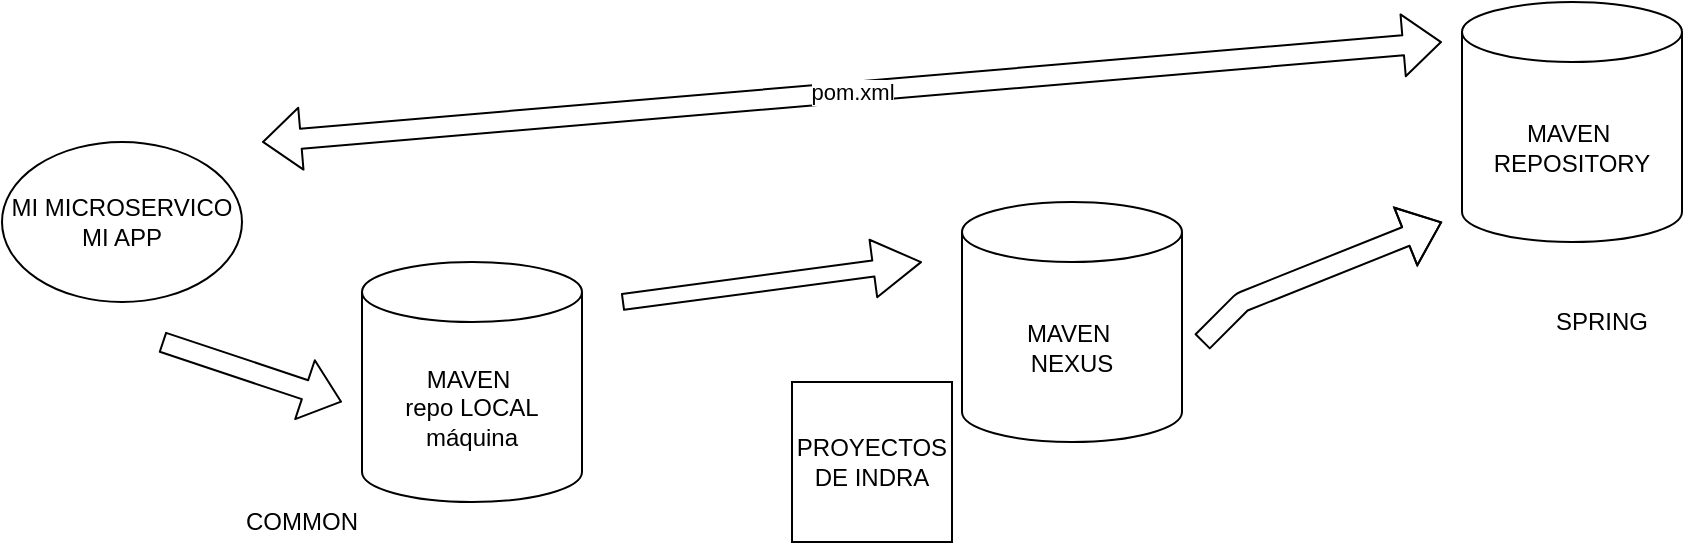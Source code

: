 <mxfile version="14.6.13" type="device"><diagram id="EqiDR9ufzxeupae7VqWo" name="Página-1"><mxGraphModel dx="1326" dy="806" grid="1" gridSize="10" guides="1" tooltips="1" connect="1" arrows="1" fold="1" page="1" pageScale="1" pageWidth="1169" pageHeight="827" math="0" shadow="0"><root><mxCell id="0"/><mxCell id="1" parent="0"/><mxCell id="NU6ViGqtMiox1v9gywGR-1" value="MI MICROSERVICO&lt;br&gt;MI APP" style="ellipse;whiteSpace=wrap;html=1;" parent="1" vertex="1"><mxGeometry x="190" y="240" width="120" height="80" as="geometry"/></mxCell><mxCell id="NU6ViGqtMiox1v9gywGR-2" value="MAVEN&amp;nbsp;&lt;br&gt;REPOSITORY" style="shape=cylinder3;whiteSpace=wrap;html=1;boundedLbl=1;backgroundOutline=1;size=15;" parent="1" vertex="1"><mxGeometry x="920" y="170" width="110" height="120" as="geometry"/></mxCell><mxCell id="NU6ViGqtMiox1v9gywGR-3" value="pom.xml" style="shape=flexArrow;endArrow=classic;startArrow=classic;html=1;" parent="1" edge="1"><mxGeometry width="100" height="100" relative="1" as="geometry"><mxPoint x="320" y="240" as="sourcePoint"/><mxPoint x="910" y="190" as="targetPoint"/></mxGeometry></mxCell><mxCell id="NU6ViGqtMiox1v9gywGR-4" value="MAVEN&amp;nbsp;&lt;br&gt;NEXUS" style="shape=cylinder3;whiteSpace=wrap;html=1;boundedLbl=1;backgroundOutline=1;size=15;" parent="1" vertex="1"><mxGeometry x="670" y="270" width="110" height="120" as="geometry"/></mxCell><mxCell id="NU6ViGqtMiox1v9gywGR-5" value="" style="shape=flexArrow;endArrow=classic;html=1;" parent="1" edge="1"><mxGeometry width="50" height="50" relative="1" as="geometry"><mxPoint x="790" y="340" as="sourcePoint"/><mxPoint x="910" y="280" as="targetPoint"/><Array as="points"><mxPoint x="810" y="320"/></Array></mxGeometry></mxCell><mxCell id="NU6ViGqtMiox1v9gywGR-7" value="PROYECTOS&lt;br&gt;DE INDRA" style="whiteSpace=wrap;html=1;aspect=fixed;" parent="1" vertex="1"><mxGeometry x="585" y="360" width="80" height="80" as="geometry"/></mxCell><mxCell id="NU6ViGqtMiox1v9gywGR-8" value="MAVEN&amp;nbsp;&lt;br&gt;repo LOCAL&lt;br&gt;máquina" style="shape=cylinder3;whiteSpace=wrap;html=1;boundedLbl=1;backgroundOutline=1;size=15;" parent="1" vertex="1"><mxGeometry x="370" y="300" width="110" height="120" as="geometry"/></mxCell><mxCell id="NU6ViGqtMiox1v9gywGR-11" value="" style="shape=flexArrow;endArrow=classic;html=1;" parent="1" edge="1"><mxGeometry width="50" height="50" relative="1" as="geometry"><mxPoint x="270" y="340" as="sourcePoint"/><mxPoint x="360" y="370" as="targetPoint"/></mxGeometry></mxCell><mxCell id="NU6ViGqtMiox1v9gywGR-12" value="" style="shape=flexArrow;endArrow=classic;html=1;width=8;endSize=7.68;" parent="1" edge="1"><mxGeometry width="50" height="50" relative="1" as="geometry"><mxPoint x="500" y="320" as="sourcePoint"/><mxPoint x="650" y="300" as="targetPoint"/></mxGeometry></mxCell><mxCell id="NU6ViGqtMiox1v9gywGR-15" value="SPRING" style="text;html=1;strokeColor=none;fillColor=none;align=center;verticalAlign=middle;whiteSpace=wrap;rounded=0;" parent="1" vertex="1"><mxGeometry x="970" y="320" width="40" height="20" as="geometry"/></mxCell><mxCell id="NU6ViGqtMiox1v9gywGR-18" value="COMMON" style="text;html=1;strokeColor=none;fillColor=none;align=center;verticalAlign=middle;whiteSpace=wrap;rounded=0;" parent="1" vertex="1"><mxGeometry x="320" y="420" width="40" height="20" as="geometry"/></mxCell></root></mxGraphModel></diagram></mxfile>